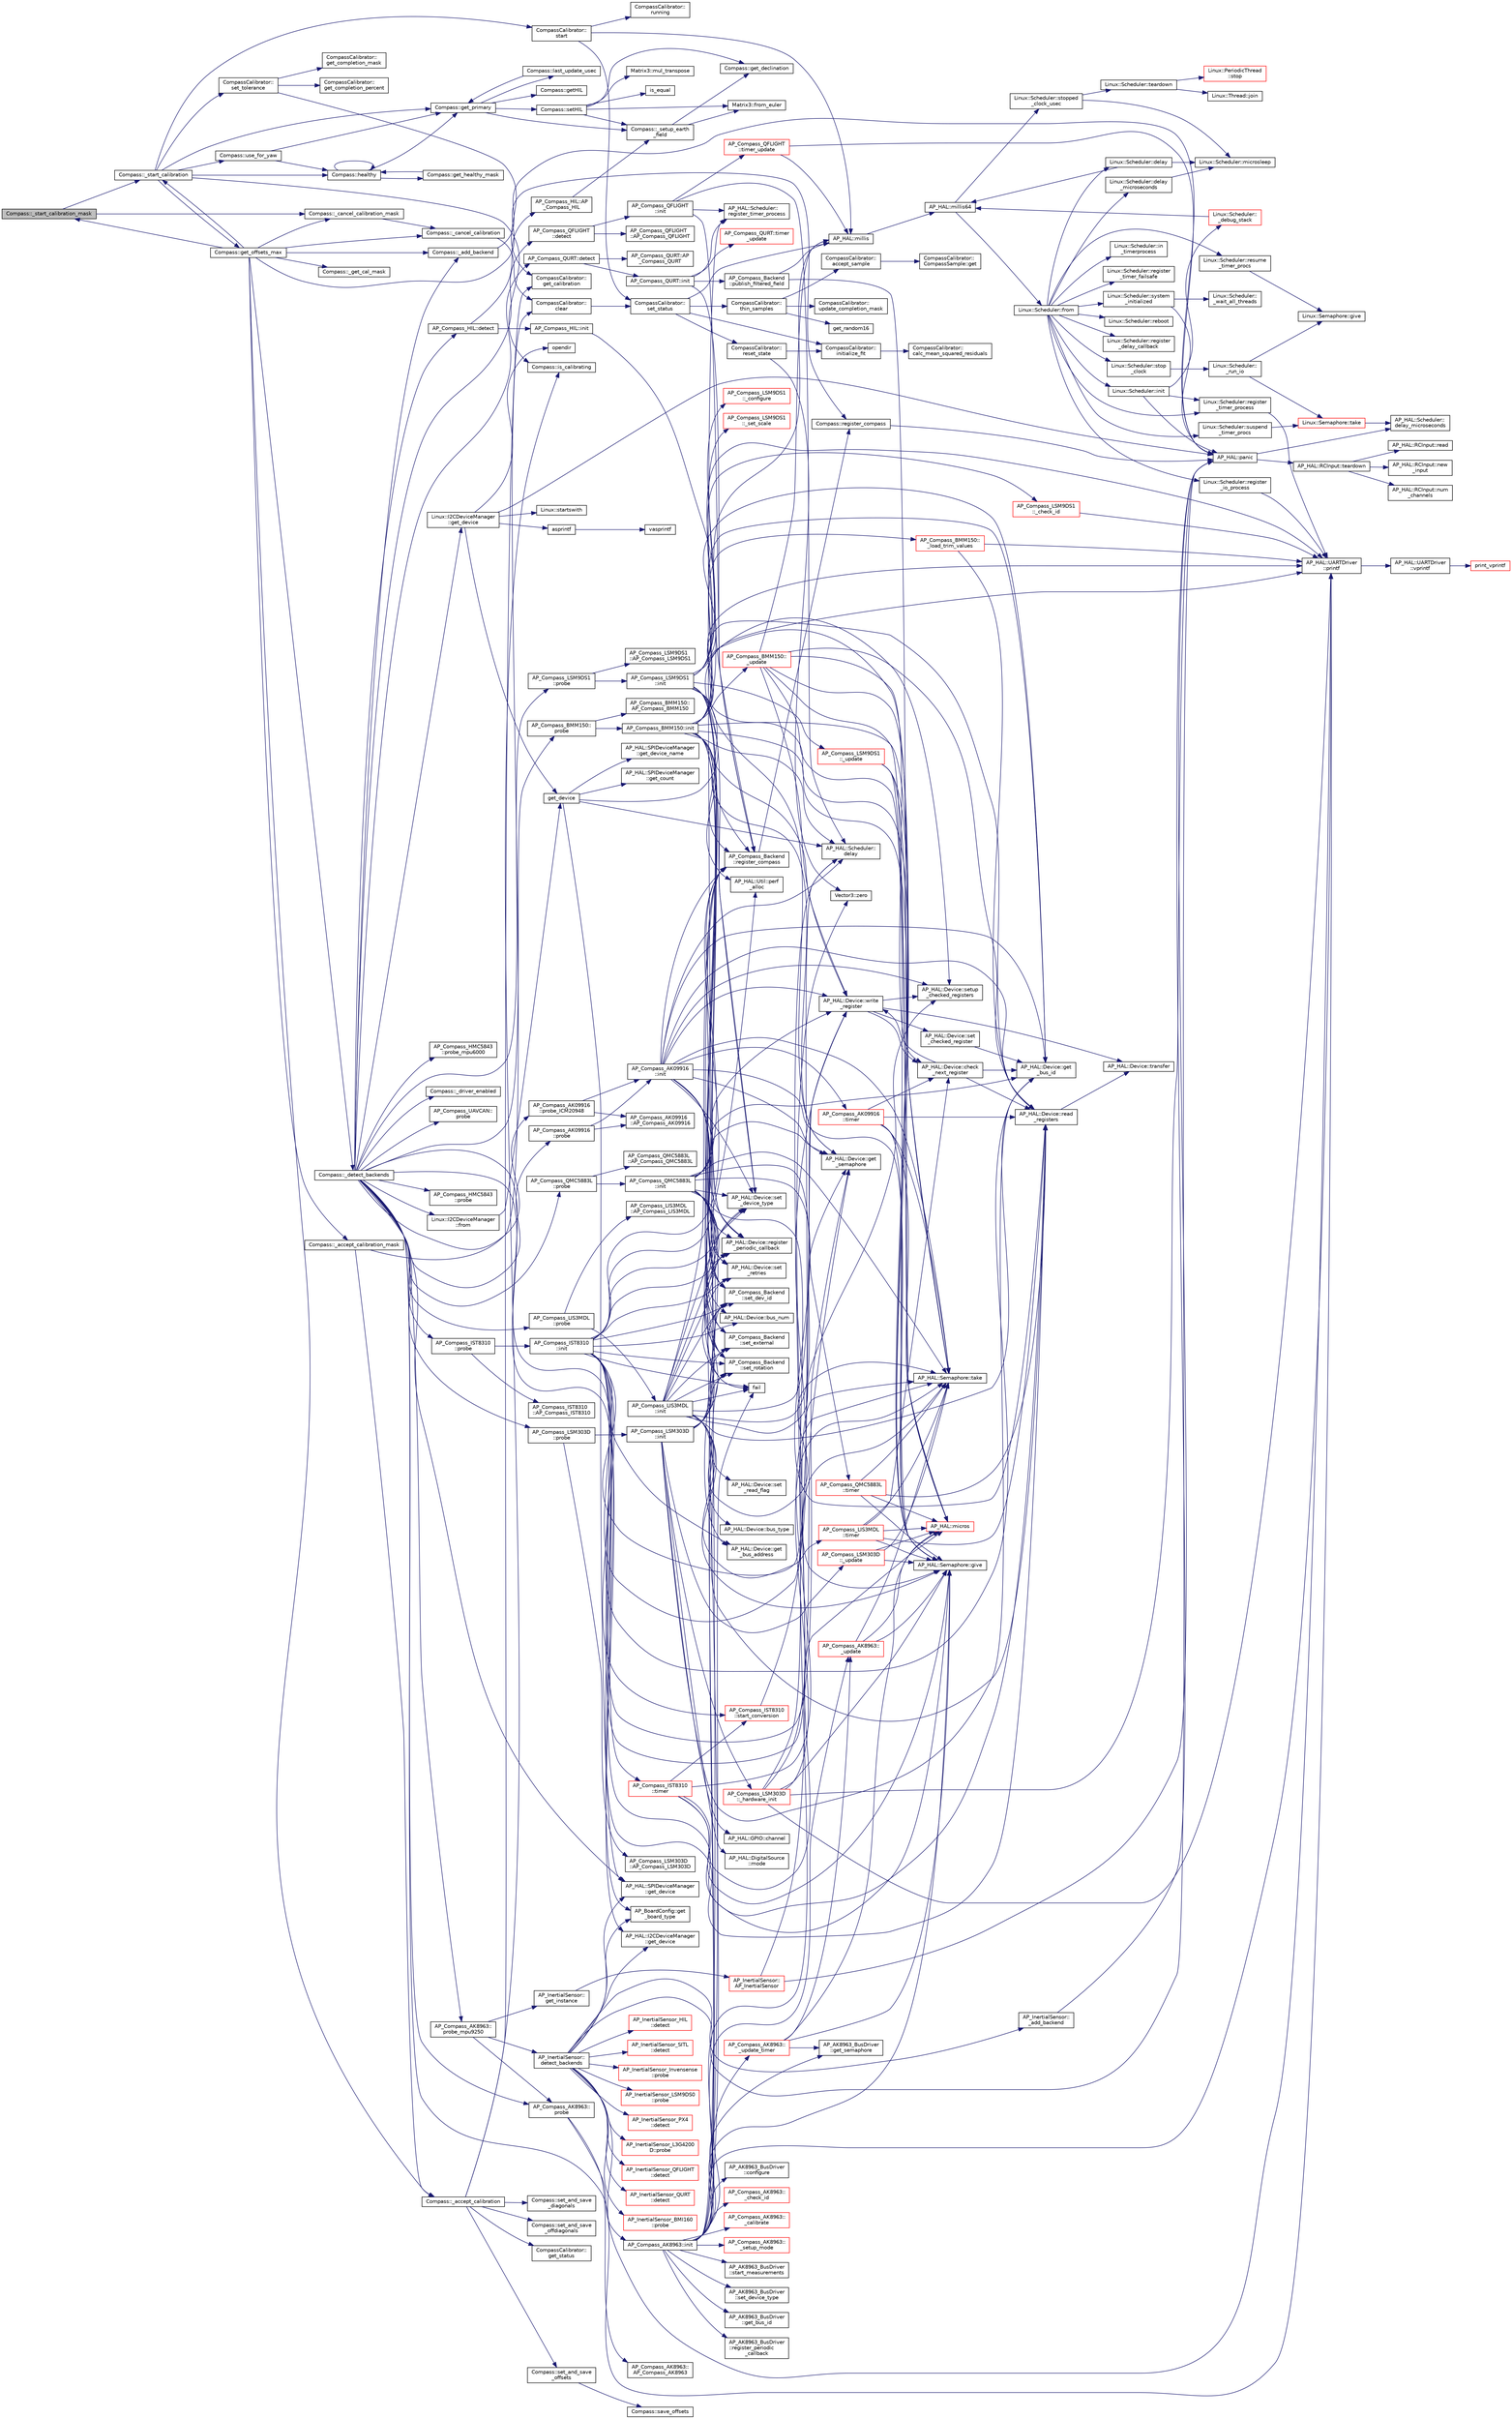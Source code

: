 digraph "Compass::_start_calibration_mask"
{
 // INTERACTIVE_SVG=YES
  edge [fontname="Helvetica",fontsize="10",labelfontname="Helvetica",labelfontsize="10"];
  node [fontname="Helvetica",fontsize="10",shape=record];
  rankdir="LR";
  Node1 [label="Compass::_start_calibration_mask",height=0.2,width=0.4,color="black", fillcolor="grey75", style="filled", fontcolor="black"];
  Node1 -> Node2 [color="midnightblue",fontsize="10",style="solid",fontname="Helvetica"];
  Node2 [label="Compass::_start_calibration",height=0.2,width=0.4,color="black", fillcolor="white", style="filled",URL="$classCompass.html#a702eb9d33ff1f5ada05b67f9b2219f9a"];
  Node2 -> Node3 [color="midnightblue",fontsize="10",style="solid",fontname="Helvetica"];
  Node3 [label="Compass::healthy",height=0.2,width=0.4,color="black", fillcolor="white", style="filled",URL="$classCompass.html#a3be4f1bd3056c7c0d97226f58e9f32f0"];
  Node3 -> Node3 [color="midnightblue",fontsize="10",style="solid",fontname="Helvetica"];
  Node3 -> Node4 [color="midnightblue",fontsize="10",style="solid",fontname="Helvetica"];
  Node4 [label="Compass::get_primary",height=0.2,width=0.4,color="black", fillcolor="white", style="filled",URL="$classCompass.html#a0120c84cc915d5a34aafedc1ce3f5186"];
  Node4 -> Node5 [color="midnightblue",fontsize="10",style="solid",fontname="Helvetica"];
  Node5 [label="Compass::setHIL",height=0.2,width=0.4,color="black", fillcolor="white", style="filled",URL="$classCompass.html#a30a8fa22b1e7ee8eec8143732d40716d"];
  Node5 -> Node6 [color="midnightblue",fontsize="10",style="solid",fontname="Helvetica"];
  Node6 [label="Matrix3::from_euler",height=0.2,width=0.4,color="black", fillcolor="white", style="filled",URL="$classMatrix3.html#a62587bd216436f09f06b9e1330f84bc0"];
  Node5 -> Node7 [color="midnightblue",fontsize="10",style="solid",fontname="Helvetica"];
  Node7 [label="is_equal",height=0.2,width=0.4,color="black", fillcolor="white", style="filled",URL="$AP__Math_8cpp.html#accbd9f8bbc0adacd51efa66fad490c24"];
  Node5 -> Node8 [color="midnightblue",fontsize="10",style="solid",fontname="Helvetica"];
  Node8 [label="Compass::get_declination",height=0.2,width=0.4,color="black", fillcolor="white", style="filled",URL="$classCompass.html#a5051de1d15ee203600422235ab93c88c"];
  Node5 -> Node9 [color="midnightblue",fontsize="10",style="solid",fontname="Helvetica"];
  Node9 [label="Compass::_setup_earth\l_field",height=0.2,width=0.4,color="black", fillcolor="white", style="filled",URL="$classCompass.html#a0bc30e897c2c0c412120e1b1337bd1cb"];
  Node9 -> Node6 [color="midnightblue",fontsize="10",style="solid",fontname="Helvetica"];
  Node9 -> Node8 [color="midnightblue",fontsize="10",style="solid",fontname="Helvetica"];
  Node5 -> Node10 [color="midnightblue",fontsize="10",style="solid",fontname="Helvetica"];
  Node10 [label="Matrix3::mul_transpose",height=0.2,width=0.4,color="black", fillcolor="white", style="filled",URL="$classMatrix3.html#a3705734aec6b67d729011cd792d7398a"];
  Node4 -> Node11 [color="midnightblue",fontsize="10",style="solid",fontname="Helvetica"];
  Node11 [label="Compass::last_update_usec",height=0.2,width=0.4,color="black", fillcolor="white", style="filled",URL="$classCompass.html#a9600516e0dbde9186d3b14b3457af013"];
  Node11 -> Node4 [color="midnightblue",fontsize="10",style="solid",fontname="Helvetica"];
  Node4 -> Node12 [color="midnightblue",fontsize="10",style="solid",fontname="Helvetica"];
  Node12 [label="Compass::getHIL",height=0.2,width=0.4,color="black", fillcolor="white", style="filled",URL="$classCompass.html#a4d696bdfb4d2ab9f0646d413cb6a0ee4"];
  Node4 -> Node9 [color="midnightblue",fontsize="10",style="solid",fontname="Helvetica"];
  Node3 -> Node13 [color="midnightblue",fontsize="10",style="solid",fontname="Helvetica"];
  Node13 [label="Compass::get_healthy_mask",height=0.2,width=0.4,color="black", fillcolor="white", style="filled",URL="$classCompass.html#a5230a4f55710e532da8f9edd0f2fb77b"];
  Node13 -> Node3 [color="midnightblue",fontsize="10",style="solid",fontname="Helvetica"];
  Node2 -> Node14 [color="midnightblue",fontsize="10",style="solid",fontname="Helvetica"];
  Node14 [label="Compass::use_for_yaw",height=0.2,width=0.4,color="black", fillcolor="white", style="filled",URL="$classCompass.html#ac47b570ae40bfba56a659c5ac766a464",tooltip="return true if the compass should be used for yaw calculations "];
  Node14 -> Node4 [color="midnightblue",fontsize="10",style="solid",fontname="Helvetica"];
  Node14 -> Node3 [color="midnightblue",fontsize="10",style="solid",fontname="Helvetica"];
  Node2 -> Node15 [color="midnightblue",fontsize="10",style="solid",fontname="Helvetica"];
  Node15 [label="Compass::is_calibrating",height=0.2,width=0.4,color="black", fillcolor="white", style="filled",URL="$classCompass.html#a79776eee973736f7e2b218d698225dc1"];
  Node2 -> Node4 [color="midnightblue",fontsize="10",style="solid",fontname="Helvetica"];
  Node2 -> Node16 [color="midnightblue",fontsize="10",style="solid",fontname="Helvetica"];
  Node16 [label="CompassCalibrator::\lset_tolerance",height=0.2,width=0.4,color="black", fillcolor="white", style="filled",URL="$classCompassCalibrator.html#abbfdc421fa407ebf71d98300752c47fe"];
  Node16 -> Node17 [color="midnightblue",fontsize="10",style="solid",fontname="Helvetica"];
  Node17 [label="CompassCalibrator::\lget_calibration",height=0.2,width=0.4,color="black", fillcolor="white", style="filled",URL="$classCompassCalibrator.html#ad826cd209a06ce20e569ec0a8cd1940a"];
  Node16 -> Node18 [color="midnightblue",fontsize="10",style="solid",fontname="Helvetica"];
  Node18 [label="CompassCalibrator::\lget_completion_percent",height=0.2,width=0.4,color="black", fillcolor="white", style="filled",URL="$classCompassCalibrator.html#a459e32216672229a3592e2e0fc4a1f1d"];
  Node16 -> Node19 [color="midnightblue",fontsize="10",style="solid",fontname="Helvetica"];
  Node19 [label="CompassCalibrator::\lget_completion_mask",height=0.2,width=0.4,color="black", fillcolor="white", style="filled",URL="$classCompassCalibrator.html#a8e697a946794232eaf9fbf75a5f1482b"];
  Node2 -> Node20 [color="midnightblue",fontsize="10",style="solid",fontname="Helvetica"];
  Node20 [label="CompassCalibrator::\lstart",height=0.2,width=0.4,color="black", fillcolor="white", style="filled",URL="$classCompassCalibrator.html#ae7bfb14c06f99c2ec3a08fa1199f7555"];
  Node20 -> Node21 [color="midnightblue",fontsize="10",style="solid",fontname="Helvetica"];
  Node21 [label="CompassCalibrator::\lrunning",height=0.2,width=0.4,color="black", fillcolor="white", style="filled",URL="$classCompassCalibrator.html#a439e8c7f72e9f6e2fe66b93d755bc9f7"];
  Node20 -> Node22 [color="midnightblue",fontsize="10",style="solid",fontname="Helvetica"];
  Node22 [label="AP_HAL::millis",height=0.2,width=0.4,color="black", fillcolor="white", style="filled",URL="$namespaceAP__HAL.html#a77dffbb18891996280308e21316ec186"];
  Node22 -> Node23 [color="midnightblue",fontsize="10",style="solid",fontname="Helvetica"];
  Node23 [label="AP_HAL::millis64",height=0.2,width=0.4,color="black", fillcolor="white", style="filled",URL="$namespaceAP__HAL.html#a59336c5fceaf28a76d1df1581a87a25d"];
  Node23 -> Node24 [color="midnightblue",fontsize="10",style="solid",fontname="Helvetica"];
  Node24 [label="Linux::Scheduler::from",height=0.2,width=0.4,color="black", fillcolor="white", style="filled",URL="$classLinux_1_1Scheduler.html#a53ecaae0fdc72f85bd57c4b0cff93653"];
  Node24 -> Node25 [color="midnightblue",fontsize="10",style="solid",fontname="Helvetica"];
  Node25 [label="Linux::Scheduler::init",height=0.2,width=0.4,color="black", fillcolor="white", style="filled",URL="$classLinux_1_1Scheduler.html#a3d77c332e051c28c83fb07757e7100bd"];
  Node25 -> Node26 [color="midnightblue",fontsize="10",style="solid",fontname="Helvetica"];
  Node26 [label="AP_HAL::panic",height=0.2,width=0.4,color="black", fillcolor="white", style="filled",URL="$namespaceAP__HAL.html#a71832f03d849a0c088f04fc98d3c8143"];
  Node26 -> Node27 [color="midnightblue",fontsize="10",style="solid",fontname="Helvetica"];
  Node27 [label="AP_HAL::RCInput::teardown",height=0.2,width=0.4,color="black", fillcolor="white", style="filled",URL="$classAP__HAL_1_1RCInput.html#a2bea13d38f2b9ae8bf5193a3a69f0a31"];
  Node27 -> Node28 [color="midnightblue",fontsize="10",style="solid",fontname="Helvetica"];
  Node28 [label="AP_HAL::RCInput::new\l_input",height=0.2,width=0.4,color="black", fillcolor="white", style="filled",URL="$classAP__HAL_1_1RCInput.html#aee1fade33080edef83dd7db0fad0f7da"];
  Node27 -> Node29 [color="midnightblue",fontsize="10",style="solid",fontname="Helvetica"];
  Node29 [label="AP_HAL::RCInput::num\l_channels",height=0.2,width=0.4,color="black", fillcolor="white", style="filled",URL="$classAP__HAL_1_1RCInput.html#ae55f959c6115c1f41783af3a2b6c4fcd"];
  Node27 -> Node30 [color="midnightblue",fontsize="10",style="solid",fontname="Helvetica"];
  Node30 [label="AP_HAL::RCInput::read",height=0.2,width=0.4,color="black", fillcolor="white", style="filled",URL="$classAP__HAL_1_1RCInput.html#a078fd7e6d2e6a899009ec674a8e03498"];
  Node26 -> Node31 [color="midnightblue",fontsize="10",style="solid",fontname="Helvetica"];
  Node31 [label="AP_HAL::Scheduler::\ldelay_microseconds",height=0.2,width=0.4,color="black", fillcolor="white", style="filled",URL="$classAP__HAL_1_1Scheduler.html#a78c4f1b1f192ac1c99544b6cc8f099b0"];
  Node25 -> Node32 [color="midnightblue",fontsize="10",style="solid",fontname="Helvetica"];
  Node32 [label="Linux::Scheduler::register\l_timer_process",height=0.2,width=0.4,color="black", fillcolor="white", style="filled",URL="$classLinux_1_1Scheduler.html#a02a34a123dfebaf360f7010745e1e646"];
  Node32 -> Node33 [color="midnightblue",fontsize="10",style="solid",fontname="Helvetica"];
  Node33 [label="AP_HAL::UARTDriver\l::printf",height=0.2,width=0.4,color="black", fillcolor="white", style="filled",URL="$classAP__HAL_1_1UARTDriver.html#a6ceedc792594e59fc7d80b39a435f027"];
  Node33 -> Node34 [color="midnightblue",fontsize="10",style="solid",fontname="Helvetica"];
  Node34 [label="AP_HAL::UARTDriver\l::vprintf",height=0.2,width=0.4,color="black", fillcolor="white", style="filled",URL="$classAP__HAL_1_1UARTDriver.html#aa8abfb6d6641299472c29ac1edde559f"];
  Node34 -> Node35 [color="midnightblue",fontsize="10",style="solid",fontname="Helvetica"];
  Node35 [label="print_vprintf",height=0.2,width=0.4,color="red", fillcolor="white", style="filled",URL="$print__vprintf_8cpp.html#a1534eaeab54696df96975b56d9f49212"];
  Node25 -> Node36 [color="midnightblue",fontsize="10",style="solid",fontname="Helvetica"];
  Node36 [label="Linux::Scheduler::\l_debug_stack",height=0.2,width=0.4,color="red", fillcolor="white", style="filled",URL="$classLinux_1_1Scheduler.html#a163eb7b285c95b1b1d036fc61d723910"];
  Node36 -> Node23 [color="midnightblue",fontsize="10",style="solid",fontname="Helvetica"];
  Node24 -> Node37 [color="midnightblue",fontsize="10",style="solid",fontname="Helvetica"];
  Node37 [label="Linux::Scheduler::delay",height=0.2,width=0.4,color="black", fillcolor="white", style="filled",URL="$classLinux_1_1Scheduler.html#a14f3239ecbb9889823b20dc9de655c2f"];
  Node37 -> Node23 [color="midnightblue",fontsize="10",style="solid",fontname="Helvetica"];
  Node37 -> Node38 [color="midnightblue",fontsize="10",style="solid",fontname="Helvetica"];
  Node38 [label="Linux::Scheduler::microsleep",height=0.2,width=0.4,color="black", fillcolor="white", style="filled",URL="$classLinux_1_1Scheduler.html#a647872aff158b510c56862f51f951538"];
  Node24 -> Node39 [color="midnightblue",fontsize="10",style="solid",fontname="Helvetica"];
  Node39 [label="Linux::Scheduler::delay\l_microseconds",height=0.2,width=0.4,color="black", fillcolor="white", style="filled",URL="$classLinux_1_1Scheduler.html#a4cffd5bcba0175bf49c7aa75ff3bf09a"];
  Node39 -> Node38 [color="midnightblue",fontsize="10",style="solid",fontname="Helvetica"];
  Node24 -> Node40 [color="midnightblue",fontsize="10",style="solid",fontname="Helvetica"];
  Node40 [label="Linux::Scheduler::register\l_delay_callback",height=0.2,width=0.4,color="black", fillcolor="white", style="filled",URL="$classLinux_1_1Scheduler.html#a5cb50b637d5fd3e5f9220bc23db0fb3f"];
  Node24 -> Node32 [color="midnightblue",fontsize="10",style="solid",fontname="Helvetica"];
  Node24 -> Node41 [color="midnightblue",fontsize="10",style="solid",fontname="Helvetica"];
  Node41 [label="Linux::Scheduler::register\l_io_process",height=0.2,width=0.4,color="black", fillcolor="white", style="filled",URL="$classLinux_1_1Scheduler.html#aa2be97cb8686d72cc322fb38f69a940c"];
  Node41 -> Node33 [color="midnightblue",fontsize="10",style="solid",fontname="Helvetica"];
  Node24 -> Node42 [color="midnightblue",fontsize="10",style="solid",fontname="Helvetica"];
  Node42 [label="Linux::Scheduler::suspend\l_timer_procs",height=0.2,width=0.4,color="black", fillcolor="white", style="filled",URL="$classLinux_1_1Scheduler.html#abba967d02c28cb0b16a7cebbff9bc6d6"];
  Node42 -> Node43 [color="midnightblue",fontsize="10",style="solid",fontname="Helvetica"];
  Node43 [label="Linux::Semaphore::take",height=0.2,width=0.4,color="red", fillcolor="white", style="filled",URL="$classLinux_1_1Semaphore.html#afc4c8706abb7e68aa4001ea372dc614e"];
  Node43 -> Node31 [color="midnightblue",fontsize="10",style="solid",fontname="Helvetica"];
  Node24 -> Node44 [color="midnightblue",fontsize="10",style="solid",fontname="Helvetica"];
  Node44 [label="Linux::Scheduler::resume\l_timer_procs",height=0.2,width=0.4,color="black", fillcolor="white", style="filled",URL="$classLinux_1_1Scheduler.html#aee4e701b92cb4721c4de1bfcdcded70c"];
  Node44 -> Node45 [color="midnightblue",fontsize="10",style="solid",fontname="Helvetica"];
  Node45 [label="Linux::Semaphore::give",height=0.2,width=0.4,color="black", fillcolor="white", style="filled",URL="$classLinux_1_1Semaphore.html#a216f91636f64b57b59d43ef64af91624"];
  Node24 -> Node46 [color="midnightblue",fontsize="10",style="solid",fontname="Helvetica"];
  Node46 [label="Linux::Scheduler::in\l_timerprocess",height=0.2,width=0.4,color="black", fillcolor="white", style="filled",URL="$classLinux_1_1Scheduler.html#af23753e7c6bfa97553db215a64235455"];
  Node24 -> Node47 [color="midnightblue",fontsize="10",style="solid",fontname="Helvetica"];
  Node47 [label="Linux::Scheduler::register\l_timer_failsafe",height=0.2,width=0.4,color="black", fillcolor="white", style="filled",URL="$classLinux_1_1Scheduler.html#ac193459e3575c7a0588fdc72250c2044"];
  Node24 -> Node48 [color="midnightblue",fontsize="10",style="solid",fontname="Helvetica"];
  Node48 [label="Linux::Scheduler::system\l_initialized",height=0.2,width=0.4,color="black", fillcolor="white", style="filled",URL="$classLinux_1_1Scheduler.html#ad6070a7ee637adf5101b1e6b6efbf8f6"];
  Node48 -> Node26 [color="midnightblue",fontsize="10",style="solid",fontname="Helvetica"];
  Node48 -> Node49 [color="midnightblue",fontsize="10",style="solid",fontname="Helvetica"];
  Node49 [label="Linux::Scheduler::\l_wait_all_threads",height=0.2,width=0.4,color="black", fillcolor="white", style="filled",URL="$classLinux_1_1Scheduler.html#ac52c8da3f1f4fd79c50bd64379daf399"];
  Node24 -> Node50 [color="midnightblue",fontsize="10",style="solid",fontname="Helvetica"];
  Node50 [label="Linux::Scheduler::reboot",height=0.2,width=0.4,color="black", fillcolor="white", style="filled",URL="$classLinux_1_1Scheduler.html#ae72cfa66c849ffd882ef518c35c71e69"];
  Node24 -> Node51 [color="midnightblue",fontsize="10",style="solid",fontname="Helvetica"];
  Node51 [label="Linux::Scheduler::stop\l_clock",height=0.2,width=0.4,color="black", fillcolor="white", style="filled",URL="$classLinux_1_1Scheduler.html#a392aebafcdfe9a812e4db4b7a9dcce9c"];
  Node51 -> Node52 [color="midnightblue",fontsize="10",style="solid",fontname="Helvetica"];
  Node52 [label="Linux::Scheduler::\l_run_io",height=0.2,width=0.4,color="black", fillcolor="white", style="filled",URL="$classLinux_1_1Scheduler.html#a70b024d7d0886bf47b46cc3ee310d638"];
  Node52 -> Node43 [color="midnightblue",fontsize="10",style="solid",fontname="Helvetica"];
  Node52 -> Node45 [color="midnightblue",fontsize="10",style="solid",fontname="Helvetica"];
  Node23 -> Node53 [color="midnightblue",fontsize="10",style="solid",fontname="Helvetica"];
  Node53 [label="Linux::Scheduler::stopped\l_clock_usec",height=0.2,width=0.4,color="black", fillcolor="white", style="filled",URL="$classLinux_1_1Scheduler.html#a682b4c34f330f66db5ab4aa5d96e13f9"];
  Node53 -> Node38 [color="midnightblue",fontsize="10",style="solid",fontname="Helvetica"];
  Node53 -> Node54 [color="midnightblue",fontsize="10",style="solid",fontname="Helvetica"];
  Node54 [label="Linux::Scheduler::teardown",height=0.2,width=0.4,color="black", fillcolor="white", style="filled",URL="$classLinux_1_1Scheduler.html#ab373a83d818679432520ea881044b2a7"];
  Node54 -> Node55 [color="midnightblue",fontsize="10",style="solid",fontname="Helvetica"];
  Node55 [label="Linux::PeriodicThread\l::stop",height=0.2,width=0.4,color="red", fillcolor="white", style="filled",URL="$classLinux_1_1PeriodicThread.html#a136aaf6e713f63b246fc4a2905e6e9a1"];
  Node54 -> Node56 [color="midnightblue",fontsize="10",style="solid",fontname="Helvetica"];
  Node56 [label="Linux::Thread::join",height=0.2,width=0.4,color="black", fillcolor="white", style="filled",URL="$classLinux_1_1Thread.html#a32b7d184279634922e2f3b23b584fbcd"];
  Node20 -> Node57 [color="midnightblue",fontsize="10",style="solid",fontname="Helvetica"];
  Node57 [label="CompassCalibrator::\lset_status",height=0.2,width=0.4,color="black", fillcolor="white", style="filled",URL="$classCompassCalibrator.html#aeee363c33562bb3a47693073c6a568e5"];
  Node57 -> Node58 [color="midnightblue",fontsize="10",style="solid",fontname="Helvetica"];
  Node58 [label="CompassCalibrator::\lreset_state",height=0.2,width=0.4,color="black", fillcolor="white", style="filled",URL="$classCompassCalibrator.html#afe46e9f795a06855adf4ae32b01da5b1"];
  Node58 -> Node59 [color="midnightblue",fontsize="10",style="solid",fontname="Helvetica"];
  Node59 [label="Vector3::zero",height=0.2,width=0.4,color="black", fillcolor="white", style="filled",URL="$classVector3.html#adf1769d5ee5df2f8585df2f540fa5efe"];
  Node58 -> Node60 [color="midnightblue",fontsize="10",style="solid",fontname="Helvetica"];
  Node60 [label="CompassCalibrator::\linitialize_fit",height=0.2,width=0.4,color="black", fillcolor="white", style="filled",URL="$classCompassCalibrator.html#a4c0461903e1830066d9f005bac85a389"];
  Node60 -> Node61 [color="midnightblue",fontsize="10",style="solid",fontname="Helvetica"];
  Node61 [label="CompassCalibrator::\lcalc_mean_squared_residuals",height=0.2,width=0.4,color="black", fillcolor="white", style="filled",URL="$classCompassCalibrator.html#a7d57ef4510c26724890f4f820bf2d160"];
  Node57 -> Node22 [color="midnightblue",fontsize="10",style="solid",fontname="Helvetica"];
  Node57 -> Node60 [color="midnightblue",fontsize="10",style="solid",fontname="Helvetica"];
  Node57 -> Node62 [color="midnightblue",fontsize="10",style="solid",fontname="Helvetica"];
  Node62 [label="CompassCalibrator::\lthin_samples",height=0.2,width=0.4,color="black", fillcolor="white", style="filled",URL="$classCompassCalibrator.html#abd6b22cb6f201e16c77ddbf49a90ccd5"];
  Node62 -> Node63 [color="midnightblue",fontsize="10",style="solid",fontname="Helvetica"];
  Node63 [label="get_random16",height=0.2,width=0.4,color="black", fillcolor="white", style="filled",URL="$AP__Math_8cpp.html#a587a30a56f2ab102c7b42f89e4770530"];
  Node62 -> Node64 [color="midnightblue",fontsize="10",style="solid",fontname="Helvetica"];
  Node64 [label="CompassCalibrator::\laccept_sample",height=0.2,width=0.4,color="black", fillcolor="white", style="filled",URL="$classCompassCalibrator.html#a9a22a17905205cc721ba8b36a203057c"];
  Node64 -> Node65 [color="midnightblue",fontsize="10",style="solid",fontname="Helvetica"];
  Node65 [label="CompassCalibrator::\lCompassSample::get",height=0.2,width=0.4,color="black", fillcolor="white", style="filled",URL="$classCompassCalibrator_1_1CompassSample.html#aa15059b264357a9920251a7c0c7c251a"];
  Node62 -> Node66 [color="midnightblue",fontsize="10",style="solid",fontname="Helvetica"];
  Node66 [label="CompassCalibrator::\lupdate_completion_mask",height=0.2,width=0.4,color="black", fillcolor="white", style="filled",URL="$classCompassCalibrator.html#a8e61db1dbc134aa02d256460ae370770"];
  Node2 -> Node67 [color="midnightblue",fontsize="10",style="solid",fontname="Helvetica"];
  Node67 [label="Compass::get_offsets_max",height=0.2,width=0.4,color="black", fillcolor="white", style="filled",URL="$classCompass.html#aff3220e1a557a75480e4c2dbbde72973"];
  Node67 -> Node68 [color="midnightblue",fontsize="10",style="solid",fontname="Helvetica"];
  Node68 [label="Compass::register_compass",height=0.2,width=0.4,color="black", fillcolor="white", style="filled",URL="$classCompass.html#af1b5ea3ff42b02e04526d4be361a1ca1"];
  Node68 -> Node26 [color="midnightblue",fontsize="10",style="solid",fontname="Helvetica"];
  Node67 -> Node69 [color="midnightblue",fontsize="10",style="solid",fontname="Helvetica"];
  Node69 [label="Compass::_add_backend",height=0.2,width=0.4,color="black", fillcolor="white", style="filled",URL="$classCompass.html#ab943e9f79e8df83f2f125d1b025e7d0d"];
  Node69 -> Node26 [color="midnightblue",fontsize="10",style="solid",fontname="Helvetica"];
  Node67 -> Node70 [color="midnightblue",fontsize="10",style="solid",fontname="Helvetica"];
  Node70 [label="Compass::_detect_backends",height=0.2,width=0.4,color="black", fillcolor="white", style="filled",URL="$classCompass.html#a1c48170d8c8966b22fb150b1634443ec"];
  Node70 -> Node69 [color="midnightblue",fontsize="10",style="solid",fontname="Helvetica"];
  Node70 -> Node71 [color="midnightblue",fontsize="10",style="solid",fontname="Helvetica"];
  Node71 [label="AP_Compass_HIL::detect",height=0.2,width=0.4,color="black", fillcolor="white", style="filled",URL="$classAP__Compass__HIL.html#ae4ae94f11b8c05de50076d85fbcef0f1"];
  Node71 -> Node72 [color="midnightblue",fontsize="10",style="solid",fontname="Helvetica"];
  Node72 [label="AP_Compass_HIL::AP\l_Compass_HIL",height=0.2,width=0.4,color="black", fillcolor="white", style="filled",URL="$classAP__Compass__HIL.html#a8f91dff3fcb563128bb78488edf074e5"];
  Node72 -> Node9 [color="midnightblue",fontsize="10",style="solid",fontname="Helvetica"];
  Node71 -> Node73 [color="midnightblue",fontsize="10",style="solid",fontname="Helvetica"];
  Node73 [label="AP_Compass_HIL::init",height=0.2,width=0.4,color="black", fillcolor="white", style="filled",URL="$classAP__Compass__HIL.html#af040b7e9ed9c04a61be51d2a0831d192"];
  Node73 -> Node74 [color="midnightblue",fontsize="10",style="solid",fontname="Helvetica"];
  Node74 [label="AP_Compass_Backend\l::register_compass",height=0.2,width=0.4,color="black", fillcolor="white", style="filled",URL="$classAP__Compass__Backend.html#aee0aed3dcceb809b122d2a0784f44593"];
  Node74 -> Node68 [color="midnightblue",fontsize="10",style="solid",fontname="Helvetica"];
  Node70 -> Node75 [color="midnightblue",fontsize="10",style="solid",fontname="Helvetica"];
  Node75 [label="AP_BoardConfig::get\l_board_type",height=0.2,width=0.4,color="black", fillcolor="white", style="filled",URL="$classAP__BoardConfig.html#a8a3185c191ab40fd95ceeadd8a5b0cf9"];
  Node70 -> Node76 [color="midnightblue",fontsize="10",style="solid",fontname="Helvetica"];
  Node76 [label="AP_Compass_HMC5843\l::probe",height=0.2,width=0.4,color="black", fillcolor="white", style="filled",URL="$classAP__Compass__HMC5843.html#a69e502918bfdd2d63fef8fa1b4805e60"];
  Node70 -> Node77 [color="midnightblue",fontsize="10",style="solid",fontname="Helvetica"];
  Node77 [label="AP_HAL::I2CDeviceManager\l::get_device",height=0.2,width=0.4,color="black", fillcolor="white", style="filled",URL="$classAP__HAL_1_1I2CDeviceManager.html#a28e5d1449e177f16962dd7ccc94df443"];
  Node70 -> Node78 [color="midnightblue",fontsize="10",style="solid",fontname="Helvetica"];
  Node78 [label="AP_Compass_QMC5883L\l::probe",height=0.2,width=0.4,color="black", fillcolor="white", style="filled",URL="$classAP__Compass__QMC5883L.html#a8d16780cb5efc48361818740d7a6b1ce"];
  Node78 -> Node79 [color="midnightblue",fontsize="10",style="solid",fontname="Helvetica"];
  Node79 [label="AP_Compass_QMC5883L\l::AP_Compass_QMC5883L",height=0.2,width=0.4,color="black", fillcolor="white", style="filled",URL="$classAP__Compass__QMC5883L.html#afc2872369754a4d3b0605e515b8262ed"];
  Node78 -> Node80 [color="midnightblue",fontsize="10",style="solid",fontname="Helvetica"];
  Node80 [label="AP_Compass_QMC5883L\l::init",height=0.2,width=0.4,color="black", fillcolor="white", style="filled",URL="$classAP__Compass__QMC5883L.html#ab9bfbc6e35c505a30635a0854e089816"];
  Node80 -> Node81 [color="midnightblue",fontsize="10",style="solid",fontname="Helvetica"];
  Node81 [label="AP_HAL::Device::get\l_semaphore",height=0.2,width=0.4,color="black", fillcolor="white", style="filled",URL="$classAP__HAL_1_1Device.html#a9cfca3d6c720115b4c77b21b64a2b8af"];
  Node80 -> Node82 [color="midnightblue",fontsize="10",style="solid",fontname="Helvetica"];
  Node82 [label="AP_HAL::Semaphore::take",height=0.2,width=0.4,color="black", fillcolor="white", style="filled",URL="$classAP__HAL_1_1Semaphore.html#abd3a0affad8bb211981a979f30386589"];
  Node80 -> Node83 [color="midnightblue",fontsize="10",style="solid",fontname="Helvetica"];
  Node83 [label="AP_HAL::Device::write\l_register",height=0.2,width=0.4,color="black", fillcolor="white", style="filled",URL="$classAP__HAL_1_1Device.html#a450d2427d58c09d75c8268f8b808c37b"];
  Node83 -> Node84 [color="midnightblue",fontsize="10",style="solid",fontname="Helvetica"];
  Node84 [label="AP_HAL::Device::set\l_checked_register",height=0.2,width=0.4,color="black", fillcolor="white", style="filled",URL="$classAP__HAL_1_1Device.html#a44b62acec2c1c5d8bf8b9c07f5fe7192"];
  Node84 -> Node85 [color="midnightblue",fontsize="10",style="solid",fontname="Helvetica"];
  Node85 [label="AP_HAL::Device::get\l_bus_id",height=0.2,width=0.4,color="black", fillcolor="white", style="filled",URL="$classAP__HAL_1_1Device.html#a682fd556614308cb02773e94ec8e4b26"];
  Node83 -> Node86 [color="midnightblue",fontsize="10",style="solid",fontname="Helvetica"];
  Node86 [label="AP_HAL::Device::transfer",height=0.2,width=0.4,color="black", fillcolor="white", style="filled",URL="$classAP__HAL_1_1Device.html#a2af24b5f93b678af718b65a606e538b0"];
  Node83 -> Node87 [color="midnightblue",fontsize="10",style="solid",fontname="Helvetica"];
  Node87 [label="AP_HAL::Device::setup\l_checked_registers",height=0.2,width=0.4,color="black", fillcolor="white", style="filled",URL="$classAP__HAL_1_1Device.html#a4bad879386bd93b7f2340bff1437d041"];
  Node83 -> Node88 [color="midnightblue",fontsize="10",style="solid",fontname="Helvetica"];
  Node88 [label="AP_HAL::Device::check\l_next_register",height=0.2,width=0.4,color="black", fillcolor="white", style="filled",URL="$classAP__HAL_1_1Device.html#a81202d89062b62f93bf8d13fa30a86d0"];
  Node88 -> Node89 [color="midnightblue",fontsize="10",style="solid",fontname="Helvetica"];
  Node89 [label="AP_HAL::Device::read\l_registers",height=0.2,width=0.4,color="black", fillcolor="white", style="filled",URL="$classAP__HAL_1_1Device.html#a66215f964cfb5c7421effdb88a749550"];
  Node89 -> Node86 [color="midnightblue",fontsize="10",style="solid",fontname="Helvetica"];
  Node88 -> Node85 [color="midnightblue",fontsize="10",style="solid",fontname="Helvetica"];
  Node88 -> Node83 [color="midnightblue",fontsize="10",style="solid",fontname="Helvetica"];
  Node80 -> Node90 [color="midnightblue",fontsize="10",style="solid",fontname="Helvetica"];
  Node90 [label="AP_HAL::Device::set\l_retries",height=0.2,width=0.4,color="black", fillcolor="white", style="filled",URL="$classAP__HAL_1_1Device.html#a871deca702e85b91191788a3415b50ca"];
  Node80 -> Node89 [color="midnightblue",fontsize="10",style="solid",fontname="Helvetica"];
  Node80 -> Node91 [color="midnightblue",fontsize="10",style="solid",fontname="Helvetica"];
  Node91 [label="fail",height=0.2,width=0.4,color="black", fillcolor="white", style="filled",URL="$eedump_8c.html#af09cfed2397fc1aeb1391db9b46ed605"];
  Node80 -> Node92 [color="midnightblue",fontsize="10",style="solid",fontname="Helvetica"];
  Node92 [label="AP_HAL::Semaphore::give",height=0.2,width=0.4,color="black", fillcolor="white", style="filled",URL="$classAP__HAL_1_1Semaphore.html#afcdbf03d5bea9d83037acc93bfaea7ce"];
  Node80 -> Node74 [color="midnightblue",fontsize="10",style="solid",fontname="Helvetica"];
  Node80 -> Node93 [color="midnightblue",fontsize="10",style="solid",fontname="Helvetica"];
  Node93 [label="AP_HAL::Device::bus_num",height=0.2,width=0.4,color="black", fillcolor="white", style="filled",URL="$classAP__HAL_1_1Device.html#a66ad6db2ed44e19a0777ef94be0a8561"];
  Node80 -> Node85 [color="midnightblue",fontsize="10",style="solid",fontname="Helvetica"];
  Node80 -> Node94 [color="midnightblue",fontsize="10",style="solid",fontname="Helvetica"];
  Node94 [label="AP_HAL::Device::get\l_bus_address",height=0.2,width=0.4,color="black", fillcolor="white", style="filled",URL="$classAP__HAL_1_1Device.html#a59d3cc81eb7f8a1ff2adc8821df75239"];
  Node80 -> Node95 [color="midnightblue",fontsize="10",style="solid",fontname="Helvetica"];
  Node95 [label="AP_Compass_Backend\l::set_rotation",height=0.2,width=0.4,color="black", fillcolor="white", style="filled",URL="$classAP__Compass__Backend.html#add649dcd93e0815716ab1c8ab9c23c41"];
  Node80 -> Node96 [color="midnightblue",fontsize="10",style="solid",fontname="Helvetica"];
  Node96 [label="AP_HAL::Device::set\l_device_type",height=0.2,width=0.4,color="black", fillcolor="white", style="filled",URL="$classAP__HAL_1_1Device.html#abfaea61b5effc35f48d6b30e1e995ea9"];
  Node80 -> Node97 [color="midnightblue",fontsize="10",style="solid",fontname="Helvetica"];
  Node97 [label="AP_Compass_Backend\l::set_dev_id",height=0.2,width=0.4,color="black", fillcolor="white", style="filled",URL="$classAP__Compass__Backend.html#a81a8f162131d1cd7a54d9fe52448d31f"];
  Node80 -> Node98 [color="midnightblue",fontsize="10",style="solid",fontname="Helvetica"];
  Node98 [label="AP_Compass_Backend\l::set_external",height=0.2,width=0.4,color="black", fillcolor="white", style="filled",URL="$classAP__Compass__Backend.html#a4c240d26d00dd5888fef16c22f1252c8"];
  Node80 -> Node99 [color="midnightblue",fontsize="10",style="solid",fontname="Helvetica"];
  Node99 [label="AP_HAL::Device::register\l_periodic_callback",height=0.2,width=0.4,color="black", fillcolor="white", style="filled",URL="$classAP__HAL_1_1Device.html#ab516a6ba589841ce07a5cc4ef599ac62"];
  Node80 -> Node100 [color="midnightblue",fontsize="10",style="solid",fontname="Helvetica"];
  Node100 [label="AP_Compass_QMC5883L\l::timer",height=0.2,width=0.4,color="red", fillcolor="white", style="filled",URL="$classAP__Compass__QMC5883L.html#ae5604bfb0238991f8e5b24796aa525ec"];
  Node100 -> Node89 [color="midnightblue",fontsize="10",style="solid",fontname="Helvetica"];
  Node100 -> Node101 [color="midnightblue",fontsize="10",style="solid",fontname="Helvetica"];
  Node101 [label="AP_HAL::micros",height=0.2,width=0.4,color="red", fillcolor="white", style="filled",URL="$namespaceAP__HAL.html#a8293355e35887733b1fd151aef08a787"];
  Node100 -> Node82 [color="midnightblue",fontsize="10",style="solid",fontname="Helvetica"];
  Node100 -> Node92 [color="midnightblue",fontsize="10",style="solid",fontname="Helvetica"];
  Node70 -> Node102 [color="midnightblue",fontsize="10",style="solid",fontname="Helvetica"];
  Node102 [label="AP_Compass_AK09916\l::probe_ICM20948",height=0.2,width=0.4,color="black", fillcolor="white", style="filled",URL="$classAP__Compass__AK09916.html#ad8fa94ee3e17255690eb35e82bf41539"];
  Node102 -> Node103 [color="midnightblue",fontsize="10",style="solid",fontname="Helvetica"];
  Node103 [label="AP_Compass_AK09916\l::AP_Compass_AK09916",height=0.2,width=0.4,color="black", fillcolor="white", style="filled",URL="$classAP__Compass__AK09916.html#a266e606cca3c24f07272ffe9ce089523"];
  Node102 -> Node104 [color="midnightblue",fontsize="10",style="solid",fontname="Helvetica"];
  Node104 [label="AP_Compass_AK09916\l::init",height=0.2,width=0.4,color="black", fillcolor="white", style="filled",URL="$classAP__Compass__AK09916.html#a7240a628a11bd78a3f96e1f91ea82eef"];
  Node104 -> Node81 [color="midnightblue",fontsize="10",style="solid",fontname="Helvetica"];
  Node104 -> Node82 [color="midnightblue",fontsize="10",style="solid",fontname="Helvetica"];
  Node104 -> Node89 [color="midnightblue",fontsize="10",style="solid",fontname="Helvetica"];
  Node104 -> Node91 [color="midnightblue",fontsize="10",style="solid",fontname="Helvetica"];
  Node104 -> Node83 [color="midnightblue",fontsize="10",style="solid",fontname="Helvetica"];
  Node104 -> Node105 [color="midnightblue",fontsize="10",style="solid",fontname="Helvetica"];
  Node105 [label="AP_HAL::Scheduler::\ldelay",height=0.2,width=0.4,color="black", fillcolor="white", style="filled",URL="$classAP__HAL_1_1Scheduler.html#ab3175e2e6223ccfe82f957e41cc12b26"];
  Node104 -> Node87 [color="midnightblue",fontsize="10",style="solid",fontname="Helvetica"];
  Node104 -> Node92 [color="midnightblue",fontsize="10",style="solid",fontname="Helvetica"];
  Node104 -> Node74 [color="midnightblue",fontsize="10",style="solid",fontname="Helvetica"];
  Node104 -> Node85 [color="midnightblue",fontsize="10",style="solid",fontname="Helvetica"];
  Node104 -> Node95 [color="midnightblue",fontsize="10",style="solid",fontname="Helvetica"];
  Node104 -> Node98 [color="midnightblue",fontsize="10",style="solid",fontname="Helvetica"];
  Node104 -> Node96 [color="midnightblue",fontsize="10",style="solid",fontname="Helvetica"];
  Node104 -> Node97 [color="midnightblue",fontsize="10",style="solid",fontname="Helvetica"];
  Node104 -> Node99 [color="midnightblue",fontsize="10",style="solid",fontname="Helvetica"];
  Node104 -> Node106 [color="midnightblue",fontsize="10",style="solid",fontname="Helvetica"];
  Node106 [label="AP_Compass_AK09916\l::timer",height=0.2,width=0.4,color="red", fillcolor="white", style="filled",URL="$classAP__Compass__AK09916.html#ae6bd8629cc152f0b265fa83a3e35f4e1"];
  Node106 -> Node89 [color="midnightblue",fontsize="10",style="solid",fontname="Helvetica"];
  Node106 -> Node101 [color="midnightblue",fontsize="10",style="solid",fontname="Helvetica"];
  Node106 -> Node82 [color="midnightblue",fontsize="10",style="solid",fontname="Helvetica"];
  Node106 -> Node92 [color="midnightblue",fontsize="10",style="solid",fontname="Helvetica"];
  Node106 -> Node88 [color="midnightblue",fontsize="10",style="solid",fontname="Helvetica"];
  Node70 -> Node107 [color="midnightblue",fontsize="10",style="solid",fontname="Helvetica"];
  Node107 [label="AP_Compass_LIS3MDL\l::probe",height=0.2,width=0.4,color="black", fillcolor="white", style="filled",URL="$classAP__Compass__LIS3MDL.html#a3a02819439f72777ae9e473bb842a8da"];
  Node107 -> Node108 [color="midnightblue",fontsize="10",style="solid",fontname="Helvetica"];
  Node108 [label="AP_Compass_LIS3MDL\l::AP_Compass_LIS3MDL",height=0.2,width=0.4,color="black", fillcolor="white", style="filled",URL="$classAP__Compass__LIS3MDL.html#a1a431c74cbb1283efecc8fecb29efe7a"];
  Node107 -> Node109 [color="midnightblue",fontsize="10",style="solid",fontname="Helvetica"];
  Node109 [label="AP_Compass_LIS3MDL\l::init",height=0.2,width=0.4,color="black", fillcolor="white", style="filled",URL="$classAP__Compass__LIS3MDL.html#ae0f968aaaca6d635f4e815f7e3e81487"];
  Node109 -> Node81 [color="midnightblue",fontsize="10",style="solid",fontname="Helvetica"];
  Node109 -> Node82 [color="midnightblue",fontsize="10",style="solid",fontname="Helvetica"];
  Node109 -> Node110 [color="midnightblue",fontsize="10",style="solid",fontname="Helvetica"];
  Node110 [label="AP_HAL::Device::bus_type",height=0.2,width=0.4,color="black", fillcolor="white", style="filled",URL="$classAP__HAL_1_1Device.html#a0e51c1247cf5f1ed2d689263d9c48eae"];
  Node109 -> Node111 [color="midnightblue",fontsize="10",style="solid",fontname="Helvetica"];
  Node111 [label="AP_HAL::Device::set\l_read_flag",height=0.2,width=0.4,color="black", fillcolor="white", style="filled",URL="$classAP__HAL_1_1Device.html#a6c8b7e6a3f0370d19a1c7868a36a5363"];
  Node109 -> Node90 [color="midnightblue",fontsize="10",style="solid",fontname="Helvetica"];
  Node109 -> Node89 [color="midnightblue",fontsize="10",style="solid",fontname="Helvetica"];
  Node109 -> Node91 [color="midnightblue",fontsize="10",style="solid",fontname="Helvetica"];
  Node109 -> Node87 [color="midnightblue",fontsize="10",style="solid",fontname="Helvetica"];
  Node109 -> Node83 [color="midnightblue",fontsize="10",style="solid",fontname="Helvetica"];
  Node109 -> Node92 [color="midnightblue",fontsize="10",style="solid",fontname="Helvetica"];
  Node109 -> Node74 [color="midnightblue",fontsize="10",style="solid",fontname="Helvetica"];
  Node109 -> Node85 [color="midnightblue",fontsize="10",style="solid",fontname="Helvetica"];
  Node109 -> Node95 [color="midnightblue",fontsize="10",style="solid",fontname="Helvetica"];
  Node109 -> Node98 [color="midnightblue",fontsize="10",style="solid",fontname="Helvetica"];
  Node109 -> Node96 [color="midnightblue",fontsize="10",style="solid",fontname="Helvetica"];
  Node109 -> Node97 [color="midnightblue",fontsize="10",style="solid",fontname="Helvetica"];
  Node109 -> Node99 [color="midnightblue",fontsize="10",style="solid",fontname="Helvetica"];
  Node109 -> Node112 [color="midnightblue",fontsize="10",style="solid",fontname="Helvetica"];
  Node112 [label="AP_Compass_LIS3MDL\l::timer",height=0.2,width=0.4,color="red", fillcolor="white", style="filled",URL="$classAP__Compass__LIS3MDL.html#af4afe8219a9949b452417d5fd87e8c04"];
  Node112 -> Node89 [color="midnightblue",fontsize="10",style="solid",fontname="Helvetica"];
  Node112 -> Node101 [color="midnightblue",fontsize="10",style="solid",fontname="Helvetica"];
  Node112 -> Node82 [color="midnightblue",fontsize="10",style="solid",fontname="Helvetica"];
  Node112 -> Node92 [color="midnightblue",fontsize="10",style="solid",fontname="Helvetica"];
  Node112 -> Node88 [color="midnightblue",fontsize="10",style="solid",fontname="Helvetica"];
  Node70 -> Node113 [color="midnightblue",fontsize="10",style="solid",fontname="Helvetica"];
  Node113 [label="AP_Compass_AK09916\l::probe",height=0.2,width=0.4,color="black", fillcolor="white", style="filled",URL="$classAP__Compass__AK09916.html#a45fd8871f89d4a69f8e7a9305f77071a"];
  Node113 -> Node103 [color="midnightblue",fontsize="10",style="solid",fontname="Helvetica"];
  Node113 -> Node104 [color="midnightblue",fontsize="10",style="solid",fontname="Helvetica"];
  Node70 -> Node114 [color="midnightblue",fontsize="10",style="solid",fontname="Helvetica"];
  Node114 [label="AP_Compass_IST8310\l::probe",height=0.2,width=0.4,color="black", fillcolor="white", style="filled",URL="$classAP__Compass__IST8310.html#a47a975eb1b32ebacde69f65e1fc6d653"];
  Node114 -> Node115 [color="midnightblue",fontsize="10",style="solid",fontname="Helvetica"];
  Node115 [label="AP_Compass_IST8310\l::AP_Compass_IST8310",height=0.2,width=0.4,color="black", fillcolor="white", style="filled",URL="$classAP__Compass__IST8310.html#a4770554ee24d40c3baf40bdd545daa04"];
  Node114 -> Node116 [color="midnightblue",fontsize="10",style="solid",fontname="Helvetica"];
  Node116 [label="AP_Compass_IST8310\l::init",height=0.2,width=0.4,color="black", fillcolor="white", style="filled",URL="$classAP__Compass__IST8310.html#a58e4620d77a0d55d8b73fdd01a5f6cca"];
  Node116 -> Node81 [color="midnightblue",fontsize="10",style="solid",fontname="Helvetica"];
  Node116 -> Node82 [color="midnightblue",fontsize="10",style="solid",fontname="Helvetica"];
  Node116 -> Node90 [color="midnightblue",fontsize="10",style="solid",fontname="Helvetica"];
  Node116 -> Node89 [color="midnightblue",fontsize="10",style="solid",fontname="Helvetica"];
  Node116 -> Node91 [color="midnightblue",fontsize="10",style="solid",fontname="Helvetica"];
  Node116 -> Node83 [color="midnightblue",fontsize="10",style="solid",fontname="Helvetica"];
  Node116 -> Node105 [color="midnightblue",fontsize="10",style="solid",fontname="Helvetica"];
  Node116 -> Node117 [color="midnightblue",fontsize="10",style="solid",fontname="Helvetica"];
  Node117 [label="AP_Compass_IST8310\l::start_conversion",height=0.2,width=0.4,color="red", fillcolor="white", style="filled",URL="$classAP__Compass__IST8310.html#aeb42b24d8c90523087e1d423fa83badd"];
  Node117 -> Node83 [color="midnightblue",fontsize="10",style="solid",fontname="Helvetica"];
  Node116 -> Node92 [color="midnightblue",fontsize="10",style="solid",fontname="Helvetica"];
  Node116 -> Node74 [color="midnightblue",fontsize="10",style="solid",fontname="Helvetica"];
  Node116 -> Node93 [color="midnightblue",fontsize="10",style="solid",fontname="Helvetica"];
  Node116 -> Node85 [color="midnightblue",fontsize="10",style="solid",fontname="Helvetica"];
  Node116 -> Node94 [color="midnightblue",fontsize="10",style="solid",fontname="Helvetica"];
  Node116 -> Node95 [color="midnightblue",fontsize="10",style="solid",fontname="Helvetica"];
  Node116 -> Node96 [color="midnightblue",fontsize="10",style="solid",fontname="Helvetica"];
  Node116 -> Node97 [color="midnightblue",fontsize="10",style="solid",fontname="Helvetica"];
  Node116 -> Node99 [color="midnightblue",fontsize="10",style="solid",fontname="Helvetica"];
  Node116 -> Node118 [color="midnightblue",fontsize="10",style="solid",fontname="Helvetica"];
  Node118 [label="AP_Compass_IST8310\l::timer",height=0.2,width=0.4,color="red", fillcolor="white", style="filled",URL="$classAP__Compass__IST8310.html#a546ca67c4cc8055caf14f684278b2e15"];
  Node118 -> Node117 [color="midnightblue",fontsize="10",style="solid",fontname="Helvetica"];
  Node118 -> Node89 [color="midnightblue",fontsize="10",style="solid",fontname="Helvetica"];
  Node118 -> Node101 [color="midnightblue",fontsize="10",style="solid",fontname="Helvetica"];
  Node118 -> Node82 [color="midnightblue",fontsize="10",style="solid",fontname="Helvetica"];
  Node118 -> Node92 [color="midnightblue",fontsize="10",style="solid",fontname="Helvetica"];
  Node116 -> Node119 [color="midnightblue",fontsize="10",style="solid",fontname="Helvetica"];
  Node119 [label="AP_HAL::Util::perf\l_alloc",height=0.2,width=0.4,color="black", fillcolor="white", style="filled",URL="$classAP__HAL_1_1Util.html#a6b7f7ba5272a4a2f7ae352fe35af90e1"];
  Node70 -> Node120 [color="midnightblue",fontsize="10",style="solid",fontname="Helvetica"];
  Node120 [label="AP_HAL::SPIDeviceManager\l::get_device",height=0.2,width=0.4,color="black", fillcolor="white", style="filled",URL="$classAP__HAL_1_1SPIDeviceManager.html#a84c4a9ff2ae0cdaa9a0bc8a3f0939893"];
  Node70 -> Node121 [color="midnightblue",fontsize="10",style="solid",fontname="Helvetica"];
  Node121 [label="AP_Compass_LSM303D\l::probe",height=0.2,width=0.4,color="black", fillcolor="white", style="filled",URL="$classAP__Compass__LSM303D.html#a4e6c6fa0cdf465855806d8fc47a5c1d0"];
  Node121 -> Node122 [color="midnightblue",fontsize="10",style="solid",fontname="Helvetica"];
  Node122 [label="AP_Compass_LSM303D\l::AP_Compass_LSM303D",height=0.2,width=0.4,color="black", fillcolor="white", style="filled",URL="$classAP__Compass__LSM303D.html#a64d4c54f039661c5ef9e72ac2acf834c"];
  Node121 -> Node123 [color="midnightblue",fontsize="10",style="solid",fontname="Helvetica"];
  Node123 [label="AP_Compass_LSM303D\l::init",height=0.2,width=0.4,color="black", fillcolor="white", style="filled",URL="$classAP__Compass__LSM303D.html#a8a56627c6487fbc701c4865f48e3edf4"];
  Node123 -> Node124 [color="midnightblue",fontsize="10",style="solid",fontname="Helvetica"];
  Node124 [label="AP_HAL::GPIO::channel",height=0.2,width=0.4,color="black", fillcolor="white", style="filled",URL="$classAP__HAL_1_1GPIO.html#a4e8955091af056240f447b68b76725bb"];
  Node123 -> Node125 [color="midnightblue",fontsize="10",style="solid",fontname="Helvetica"];
  Node125 [label="AP_HAL::DigitalSource\l::mode",height=0.2,width=0.4,color="black", fillcolor="white", style="filled",URL="$classAP__HAL_1_1DigitalSource.html#af16b96dab1499f30659a1fd892df6c2d"];
  Node123 -> Node126 [color="midnightblue",fontsize="10",style="solid",fontname="Helvetica"];
  Node126 [label="AP_Compass_LSM303D\l::_hardware_init",height=0.2,width=0.4,color="red", fillcolor="white", style="filled",URL="$classAP__Compass__LSM303D.html#ae6ae752e293784469ac821115832be7a"];
  Node126 -> Node81 [color="midnightblue",fontsize="10",style="solid",fontname="Helvetica"];
  Node126 -> Node82 [color="midnightblue",fontsize="10",style="solid",fontname="Helvetica"];
  Node126 -> Node26 [color="midnightblue",fontsize="10",style="solid",fontname="Helvetica"];
  Node126 -> Node33 [color="midnightblue",fontsize="10",style="solid",fontname="Helvetica"];
  Node126 -> Node105 [color="midnightblue",fontsize="10",style="solid",fontname="Helvetica"];
  Node126 -> Node92 [color="midnightblue",fontsize="10",style="solid",fontname="Helvetica"];
  Node123 -> Node74 [color="midnightblue",fontsize="10",style="solid",fontname="Helvetica"];
  Node123 -> Node95 [color="midnightblue",fontsize="10",style="solid",fontname="Helvetica"];
  Node123 -> Node96 [color="midnightblue",fontsize="10",style="solid",fontname="Helvetica"];
  Node123 -> Node97 [color="midnightblue",fontsize="10",style="solid",fontname="Helvetica"];
  Node123 -> Node85 [color="midnightblue",fontsize="10",style="solid",fontname="Helvetica"];
  Node123 -> Node98 [color="midnightblue",fontsize="10",style="solid",fontname="Helvetica"];
  Node123 -> Node99 [color="midnightblue",fontsize="10",style="solid",fontname="Helvetica"];
  Node123 -> Node127 [color="midnightblue",fontsize="10",style="solid",fontname="Helvetica"];
  Node127 [label="AP_Compass_LSM303D\l::_update",height=0.2,width=0.4,color="red", fillcolor="white", style="filled",URL="$classAP__Compass__LSM303D.html#a2ab7677dcc887ecc3ba926d1122ffb2e"];
  Node127 -> Node101 [color="midnightblue",fontsize="10",style="solid",fontname="Helvetica"];
  Node127 -> Node82 [color="midnightblue",fontsize="10",style="solid",fontname="Helvetica"];
  Node127 -> Node92 [color="midnightblue",fontsize="10",style="solid",fontname="Helvetica"];
  Node70 -> Node128 [color="midnightblue",fontsize="10",style="solid",fontname="Helvetica"];
  Node128 [label="AP_Compass_AK8963::\lprobe_mpu9250",height=0.2,width=0.4,color="black", fillcolor="white", style="filled",URL="$classAP__Compass__AK8963.html#ade5c3fa84cb0026597de2641ea373274"];
  Node128 -> Node129 [color="midnightblue",fontsize="10",style="solid",fontname="Helvetica"];
  Node129 [label="AP_InertialSensor::\lget_instance",height=0.2,width=0.4,color="black", fillcolor="white", style="filled",URL="$classAP__InertialSensor.html#a2b206efafbcc14f62bf6cf121eaca780"];
  Node129 -> Node130 [color="midnightblue",fontsize="10",style="solid",fontname="Helvetica"];
  Node130 [label="AP_InertialSensor::\lAP_InertialSensor",height=0.2,width=0.4,color="red", fillcolor="white", style="filled",URL="$classAP__InertialSensor.html#affc63e7edc9be1b0e128b8da3b8a24a5"];
  Node130 -> Node26 [color="midnightblue",fontsize="10",style="solid",fontname="Helvetica"];
  Node130 -> Node59 [color="midnightblue",fontsize="10",style="solid",fontname="Helvetica"];
  Node128 -> Node131 [color="midnightblue",fontsize="10",style="solid",fontname="Helvetica"];
  Node131 [label="AP_InertialSensor::\ldetect_backends",height=0.2,width=0.4,color="black", fillcolor="white", style="filled",URL="$classAP__InertialSensor.html#a8967734e82a4f472c6d8ddd8db656804"];
  Node131 -> Node132 [color="midnightblue",fontsize="10",style="solid",fontname="Helvetica"];
  Node132 [label="AP_InertialSensor::\l_add_backend",height=0.2,width=0.4,color="black", fillcolor="white", style="filled",URL="$classAP__InertialSensor.html#a3f4ee8162ce5427946348ca9f5f9dcb7"];
  Node132 -> Node26 [color="midnightblue",fontsize="10",style="solid",fontname="Helvetica"];
  Node131 -> Node133 [color="midnightblue",fontsize="10",style="solid",fontname="Helvetica"];
  Node133 [label="AP_InertialSensor_HIL\l::detect",height=0.2,width=0.4,color="red", fillcolor="white", style="filled",URL="$classAP__InertialSensor__HIL.html#abf98ef11debee955ccdc346e87ee520a"];
  Node131 -> Node134 [color="midnightblue",fontsize="10",style="solid",fontname="Helvetica"];
  Node134 [label="AP_InertialSensor_SITL\l::detect",height=0.2,width=0.4,color="red", fillcolor="white", style="filled",URL="$classAP__InertialSensor__SITL.html#abc6d58b49a9c2dc04f884f46d948e8ed"];
  Node131 -> Node135 [color="midnightblue",fontsize="10",style="solid",fontname="Helvetica"];
  Node135 [label="AP_InertialSensor_Invensense\l::probe",height=0.2,width=0.4,color="red", fillcolor="white", style="filled",URL="$classAP__InertialSensor__Invensense.html#a8097ce7e76464929d323cfc339ed4ac4"];
  Node131 -> Node120 [color="midnightblue",fontsize="10",style="solid",fontname="Helvetica"];
  Node131 -> Node77 [color="midnightblue",fontsize="10",style="solid",fontname="Helvetica"];
  Node131 -> Node75 [color="midnightblue",fontsize="10",style="solid",fontname="Helvetica"];
  Node131 -> Node136 [color="midnightblue",fontsize="10",style="solid",fontname="Helvetica"];
  Node136 [label="AP_InertialSensor_LSM9DS0\l::probe",height=0.2,width=0.4,color="red", fillcolor="white", style="filled",URL="$classAP__InertialSensor__LSM9DS0.html#a6db12d4ebd2c0ad24a75a80aca711db2"];
  Node131 -> Node137 [color="midnightblue",fontsize="10",style="solid",fontname="Helvetica"];
  Node137 [label="AP_InertialSensor_PX4\l::detect",height=0.2,width=0.4,color="red", fillcolor="white", style="filled",URL="$classAP__InertialSensor__PX4.html#a7e0a8d5f569f58343aa4d2c1c217a3bc"];
  Node131 -> Node138 [color="midnightblue",fontsize="10",style="solid",fontname="Helvetica"];
  Node138 [label="AP_InertialSensor_L3G4200\lD::probe",height=0.2,width=0.4,color="red", fillcolor="white", style="filled",URL="$classAP__InertialSensor__L3G4200D.html#aa262f132b6aabdab5fda4cb9a730655a"];
  Node131 -> Node139 [color="midnightblue",fontsize="10",style="solid",fontname="Helvetica"];
  Node139 [label="AP_InertialSensor_QFLIGHT\l::detect",height=0.2,width=0.4,color="red", fillcolor="white", style="filled",URL="$classAP__InertialSensor__QFLIGHT.html#aa0bf9146609415c6ecefacdcb336574c"];
  Node131 -> Node140 [color="midnightblue",fontsize="10",style="solid",fontname="Helvetica"];
  Node140 [label="AP_InertialSensor_QURT\l::detect",height=0.2,width=0.4,color="red", fillcolor="white", style="filled",URL="$classAP__InertialSensor__QURT.html#a772881b810d34e41607d961e84cbe899"];
  Node131 -> Node33 [color="midnightblue",fontsize="10",style="solid",fontname="Helvetica"];
  Node131 -> Node141 [color="midnightblue",fontsize="10",style="solid",fontname="Helvetica"];
  Node141 [label="AP_InertialSensor_BMI160\l::probe",height=0.2,width=0.4,color="red", fillcolor="white", style="filled",URL="$classAP__InertialSensor__BMI160.html#a100e98e0955c2b2a9d72fb594aa3e616"];
  Node131 -> Node26 [color="midnightblue",fontsize="10",style="solid",fontname="Helvetica"];
  Node128 -> Node142 [color="midnightblue",fontsize="10",style="solid",fontname="Helvetica"];
  Node142 [label="AP_Compass_AK8963::\lprobe",height=0.2,width=0.4,color="black", fillcolor="white", style="filled",URL="$classAP__Compass__AK8963.html#ac3dc357b863fa6411087c07cb6d8da31"];
  Node142 -> Node143 [color="midnightblue",fontsize="10",style="solid",fontname="Helvetica"];
  Node143 [label="AP_Compass_AK8963::\lAP_Compass_AK8963",height=0.2,width=0.4,color="black", fillcolor="white", style="filled",URL="$classAP__Compass__AK8963.html#a6dbf15bf44fe1f350604bd4e308cca87"];
  Node142 -> Node144 [color="midnightblue",fontsize="10",style="solid",fontname="Helvetica"];
  Node144 [label="AP_Compass_AK8963::init",height=0.2,width=0.4,color="black", fillcolor="white", style="filled",URL="$classAP__Compass__AK8963.html#a3c4eeb6c32512c231c858d246d5fc560"];
  Node144 -> Node145 [color="midnightblue",fontsize="10",style="solid",fontname="Helvetica"];
  Node145 [label="AP_AK8963_BusDriver\l::get_semaphore",height=0.2,width=0.4,color="black", fillcolor="white", style="filled",URL="$classAP__AK8963__BusDriver.html#ac27b460004cff5f4fd5f81e0be4da9aa"];
  Node144 -> Node82 [color="midnightblue",fontsize="10",style="solid",fontname="Helvetica"];
  Node144 -> Node33 [color="midnightblue",fontsize="10",style="solid",fontname="Helvetica"];
  Node144 -> Node146 [color="midnightblue",fontsize="10",style="solid",fontname="Helvetica"];
  Node146 [label="AP_AK8963_BusDriver\l::configure",height=0.2,width=0.4,color="black", fillcolor="white", style="filled",URL="$classAP__AK8963__BusDriver.html#a06d529de27d4480fc51c730956ed2609"];
  Node144 -> Node91 [color="midnightblue",fontsize="10",style="solid",fontname="Helvetica"];
  Node144 -> Node147 [color="midnightblue",fontsize="10",style="solid",fontname="Helvetica"];
  Node147 [label="AP_Compass_AK8963::\l_check_id",height=0.2,width=0.4,color="red", fillcolor="white", style="filled",URL="$classAP__Compass__AK8963.html#a341ed7c5505e19834a98df671f82c3b9"];
  Node144 -> Node148 [color="midnightblue",fontsize="10",style="solid",fontname="Helvetica"];
  Node148 [label="AP_Compass_AK8963::\l_calibrate",height=0.2,width=0.4,color="red", fillcolor="white", style="filled",URL="$classAP__Compass__AK8963.html#ad72f424d1313f4ad5951ef6a2f399740"];
  Node144 -> Node149 [color="midnightblue",fontsize="10",style="solid",fontname="Helvetica"];
  Node149 [label="AP_Compass_AK8963::\l_setup_mode",height=0.2,width=0.4,color="red", fillcolor="white", style="filled",URL="$classAP__Compass__AK8963.html#a02798941f967cd44026fe6f952c60029"];
  Node144 -> Node150 [color="midnightblue",fontsize="10",style="solid",fontname="Helvetica"];
  Node150 [label="AP_AK8963_BusDriver\l::start_measurements",height=0.2,width=0.4,color="black", fillcolor="white", style="filled",URL="$classAP__AK8963__BusDriver.html#ad7e89bf8e83c1862d27b82172bc44749"];
  Node144 -> Node74 [color="midnightblue",fontsize="10",style="solid",fontname="Helvetica"];
  Node144 -> Node95 [color="midnightblue",fontsize="10",style="solid",fontname="Helvetica"];
  Node144 -> Node151 [color="midnightblue",fontsize="10",style="solid",fontname="Helvetica"];
  Node151 [label="AP_AK8963_BusDriver\l::set_device_type",height=0.2,width=0.4,color="black", fillcolor="white", style="filled",URL="$classAP__AK8963__BusDriver.html#af0f2bf50fb00cc22e246c58f6d1788c3"];
  Node144 -> Node97 [color="midnightblue",fontsize="10",style="solid",fontname="Helvetica"];
  Node144 -> Node152 [color="midnightblue",fontsize="10",style="solid",fontname="Helvetica"];
  Node152 [label="AP_AK8963_BusDriver\l::get_bus_id",height=0.2,width=0.4,color="black", fillcolor="white", style="filled",URL="$classAP__AK8963__BusDriver.html#aee7c4fd84d0157bccc7a6e13029b309a"];
  Node144 -> Node92 [color="midnightblue",fontsize="10",style="solid",fontname="Helvetica"];
  Node144 -> Node153 [color="midnightblue",fontsize="10",style="solid",fontname="Helvetica"];
  Node153 [label="AP_AK8963_BusDriver\l::register_periodic\l_callback",height=0.2,width=0.4,color="black", fillcolor="white", style="filled",URL="$classAP__AK8963__BusDriver.html#a49dd92803db24b00ba6bab2ead96f69b"];
  Node144 -> Node154 [color="midnightblue",fontsize="10",style="solid",fontname="Helvetica"];
  Node154 [label="AP_Compass_AK8963::\l_update",height=0.2,width=0.4,color="red", fillcolor="white", style="filled",URL="$classAP__Compass__AK8963.html#aad72266ce1554cc660d865e37fdc72d3"];
  Node154 -> Node101 [color="midnightblue",fontsize="10",style="solid",fontname="Helvetica"];
  Node154 -> Node82 [color="midnightblue",fontsize="10",style="solid",fontname="Helvetica"];
  Node154 -> Node92 [color="midnightblue",fontsize="10",style="solid",fontname="Helvetica"];
  Node144 -> Node155 [color="midnightblue",fontsize="10",style="solid",fontname="Helvetica"];
  Node155 [label="AP_HAL::Scheduler::\lregister_timer_process",height=0.2,width=0.4,color="black", fillcolor="white", style="filled",URL="$classAP__HAL_1_1Scheduler.html#ac2c4230957d5dbd3c2fd104af2794b4f"];
  Node144 -> Node156 [color="midnightblue",fontsize="10",style="solid",fontname="Helvetica"];
  Node156 [label="AP_Compass_AK8963::\l_update_timer",height=0.2,width=0.4,color="red", fillcolor="white", style="filled",URL="$classAP__Compass__AK8963.html#a4ab9e128a76b46820300fb05a08c9c2b"];
  Node156 -> Node101 [color="midnightblue",fontsize="10",style="solid",fontname="Helvetica"];
  Node156 -> Node145 [color="midnightblue",fontsize="10",style="solid",fontname="Helvetica"];
  Node156 -> Node154 [color="midnightblue",fontsize="10",style="solid",fontname="Helvetica"];
  Node156 -> Node92 [color="midnightblue",fontsize="10",style="solid",fontname="Helvetica"];
  Node70 -> Node157 [color="midnightblue",fontsize="10",style="solid",fontname="Helvetica"];
  Node157 [label="AP_Compass_QURT::detect",height=0.2,width=0.4,color="black", fillcolor="white", style="filled",URL="$classAP__Compass__QURT.html#ac7df26a73c6f701c9fbef66b9c2e9d16"];
  Node157 -> Node158 [color="midnightblue",fontsize="10",style="solid",fontname="Helvetica"];
  Node158 [label="AP_Compass_QURT::AP\l_Compass_QURT",height=0.2,width=0.4,color="black", fillcolor="white", style="filled",URL="$classAP__Compass__QURT.html#ac7e8c8c8b048b4ca33213de12e2b9929"];
  Node157 -> Node159 [color="midnightblue",fontsize="10",style="solid",fontname="Helvetica"];
  Node159 [label="AP_Compass_QURT::init",height=0.2,width=0.4,color="black", fillcolor="white", style="filled",URL="$classAP__Compass__QURT.html#a2bf3331e58d5388520c9d36398d949a0"];
  Node159 -> Node74 [color="midnightblue",fontsize="10",style="solid",fontname="Helvetica"];
  Node159 -> Node160 [color="midnightblue",fontsize="10",style="solid",fontname="Helvetica"];
  Node160 [label="AP_Compass_Backend\l::publish_filtered_field",height=0.2,width=0.4,color="black", fillcolor="white", style="filled",URL="$classAP__Compass__Backend.html#af32338076ec4e219abfa6c9b703d1477"];
  Node160 -> Node22 [color="midnightblue",fontsize="10",style="solid",fontname="Helvetica"];
  Node160 -> Node101 [color="midnightblue",fontsize="10",style="solid",fontname="Helvetica"];
  Node159 -> Node155 [color="midnightblue",fontsize="10",style="solid",fontname="Helvetica"];
  Node159 -> Node161 [color="midnightblue",fontsize="10",style="solid",fontname="Helvetica"];
  Node161 [label="AP_Compass_QURT::timer\l_update",height=0.2,width=0.4,color="red", fillcolor="white", style="filled",URL="$classAP__Compass__QURT.html#ac40a44b6523033042c22e7660e3f1af8"];
  Node70 -> Node162 [color="midnightblue",fontsize="10",style="solid",fontname="Helvetica"];
  Node162 [label="AP_Compass_QFLIGHT\l::detect",height=0.2,width=0.4,color="black", fillcolor="white", style="filled",URL="$classAP__Compass__QFLIGHT.html#a255d0e4d4a02a662fcb48390195fe72f"];
  Node162 -> Node163 [color="midnightblue",fontsize="10",style="solid",fontname="Helvetica"];
  Node163 [label="AP_Compass_QFLIGHT\l::AP_Compass_QFLIGHT",height=0.2,width=0.4,color="black", fillcolor="white", style="filled",URL="$classAP__Compass__QFLIGHT.html#a05eb3368890ad6c4985dd1720c9c3fad"];
  Node162 -> Node164 [color="midnightblue",fontsize="10",style="solid",fontname="Helvetica"];
  Node164 [label="AP_Compass_QFLIGHT\l::init",height=0.2,width=0.4,color="black", fillcolor="white", style="filled",URL="$classAP__Compass__QFLIGHT.html#ad347b380bf9dd608e15b1d90ca33dd6a"];
  Node164 -> Node74 [color="midnightblue",fontsize="10",style="solid",fontname="Helvetica"];
  Node164 -> Node155 [color="midnightblue",fontsize="10",style="solid",fontname="Helvetica"];
  Node164 -> Node165 [color="midnightblue",fontsize="10",style="solid",fontname="Helvetica"];
  Node165 [label="AP_Compass_QFLIGHT\l::timer_update",height=0.2,width=0.4,color="red", fillcolor="white", style="filled",URL="$classAP__Compass__QFLIGHT.html#a49e464cf514cc215cb7298de564c8958"];
  Node165 -> Node22 [color="midnightblue",fontsize="10",style="solid",fontname="Helvetica"];
  Node165 -> Node26 [color="midnightblue",fontsize="10",style="solid",fontname="Helvetica"];
  Node164 -> Node105 [color="midnightblue",fontsize="10",style="solid",fontname="Helvetica"];
  Node70 -> Node166 [color="midnightblue",fontsize="10",style="solid",fontname="Helvetica"];
  Node166 [label="AP_Compass_HMC5843\l::probe_mpu6000",height=0.2,width=0.4,color="black", fillcolor="white", style="filled",URL="$classAP__Compass__HMC5843.html#ab32c3b47a2bac9fe81315f70a8d0d58f"];
  Node70 -> Node167 [color="midnightblue",fontsize="10",style="solid",fontname="Helvetica"];
  Node167 [label="Linux::I2CDeviceManager\l::from",height=0.2,width=0.4,color="black", fillcolor="white", style="filled",URL="$classLinux_1_1I2CDeviceManager.html#a504d5f354f69ed8eb80aa2a59208d7d9"];
  Node167 -> Node168 [color="midnightblue",fontsize="10",style="solid",fontname="Helvetica"];
  Node168 [label="get_device",height=0.2,width=0.4,color="black", fillcolor="white", style="filled",URL="$BusTest_8cpp.html#ad6c2f366812485125a4a0fab57ae2a09"];
  Node168 -> Node169 [color="midnightblue",fontsize="10",style="solid",fontname="Helvetica"];
  Node169 [label="AP_HAL::SPIDeviceManager\l::get_device_name",height=0.2,width=0.4,color="black", fillcolor="white", style="filled",URL="$classAP__HAL_1_1SPIDeviceManager.html#a934f05385b87bfbdfc912162028867fc"];
  Node168 -> Node33 [color="midnightblue",fontsize="10",style="solid",fontname="Helvetica"];
  Node168 -> Node105 [color="midnightblue",fontsize="10",style="solid",fontname="Helvetica"];
  Node168 -> Node170 [color="midnightblue",fontsize="10",style="solid",fontname="Helvetica"];
  Node170 [label="AP_HAL::SPIDeviceManager\l::get_count",height=0.2,width=0.4,color="black", fillcolor="white", style="filled",URL="$classAP__HAL_1_1SPIDeviceManager.html#af0b7857bf18d0f5aa9d71cca6278dfa2"];
  Node168 -> Node120 [color="midnightblue",fontsize="10",style="solid",fontname="Helvetica"];
  Node70 -> Node171 [color="midnightblue",fontsize="10",style="solid",fontname="Helvetica"];
  Node171 [label="Linux::I2CDeviceManager\l::get_device",height=0.2,width=0.4,color="black", fillcolor="white", style="filled",URL="$classLinux_1_1I2CDeviceManager.html#a3c138e2bdeb6f8be42b58b0fff6f8bff"];
  Node171 -> Node172 [color="midnightblue",fontsize="10",style="solid",fontname="Helvetica"];
  Node172 [label="opendir",height=0.2,width=0.4,color="black", fillcolor="white", style="filled",URL="$replace_8h.html#ae7302925fc2f556fe0bbb2f97e488d45"];
  Node171 -> Node26 [color="midnightblue",fontsize="10",style="solid",fontname="Helvetica"];
  Node171 -> Node173 [color="midnightblue",fontsize="10",style="solid",fontname="Helvetica"];
  Node173 [label="asprintf",height=0.2,width=0.4,color="black", fillcolor="white", style="filled",URL="$replace_8cpp.html#a28a648dd20504ebc0c03623a28d82c93"];
  Node173 -> Node174 [color="midnightblue",fontsize="10",style="solid",fontname="Helvetica"];
  Node174 [label="vasprintf",height=0.2,width=0.4,color="black", fillcolor="white", style="filled",URL="$replace_8cpp.html#a4e85b35525311e653744c2bfd3e9971e"];
  Node171 -> Node175 [color="midnightblue",fontsize="10",style="solid",fontname="Helvetica"];
  Node175 [label="Linux::startswith",height=0.2,width=0.4,color="black", fillcolor="white", style="filled",URL="$namespaceLinux.html#af1b75365b35657dd36d7c6340a803beb"];
  Node171 -> Node168 [color="midnightblue",fontsize="10",style="solid",fontname="Helvetica"];
  Node70 -> Node176 [color="midnightblue",fontsize="10",style="solid",fontname="Helvetica"];
  Node176 [label="AP_Compass_LSM9DS1\l::probe",height=0.2,width=0.4,color="black", fillcolor="white", style="filled",URL="$classAP__Compass__LSM9DS1.html#aba1918bbedfc1bff08320824d25bb0c0"];
  Node176 -> Node177 [color="midnightblue",fontsize="10",style="solid",fontname="Helvetica"];
  Node177 [label="AP_Compass_LSM9DS1\l::AP_Compass_LSM9DS1",height=0.2,width=0.4,color="black", fillcolor="white", style="filled",URL="$classAP__Compass__LSM9DS1.html#a99560b6082415f51d0d6593bff93b2b6"];
  Node176 -> Node178 [color="midnightblue",fontsize="10",style="solid",fontname="Helvetica"];
  Node178 [label="AP_Compass_LSM9DS1\l::init",height=0.2,width=0.4,color="black", fillcolor="white", style="filled",URL="$classAP__Compass__LSM9DS1.html#a01945f7b84f830cc1f750eea31073978"];
  Node178 -> Node81 [color="midnightblue",fontsize="10",style="solid",fontname="Helvetica"];
  Node178 -> Node82 [color="midnightblue",fontsize="10",style="solid",fontname="Helvetica"];
  Node178 -> Node33 [color="midnightblue",fontsize="10",style="solid",fontname="Helvetica"];
  Node178 -> Node179 [color="midnightblue",fontsize="10",style="solid",fontname="Helvetica"];
  Node179 [label="AP_Compass_LSM9DS1\l::_check_id",height=0.2,width=0.4,color="red", fillcolor="white", style="filled",URL="$classAP__Compass__LSM9DS1.html#a05c5430f40819e5f01b2d7fe94c4509f"];
  Node179 -> Node33 [color="midnightblue",fontsize="10",style="solid",fontname="Helvetica"];
  Node178 -> Node180 [color="midnightblue",fontsize="10",style="solid",fontname="Helvetica"];
  Node180 [label="AP_Compass_LSM9DS1\l::_configure",height=0.2,width=0.4,color="red", fillcolor="white", style="filled",URL="$classAP__Compass__LSM9DS1.html#a24a8e2e0e0f8df126c8a9d9fb8fe1068"];
  Node178 -> Node181 [color="midnightblue",fontsize="10",style="solid",fontname="Helvetica"];
  Node181 [label="AP_Compass_LSM9DS1\l::_set_scale",height=0.2,width=0.4,color="red", fillcolor="white", style="filled",URL="$classAP__Compass__LSM9DS1.html#a9e04617c44f3decfaa377d46d457d6cb"];
  Node178 -> Node74 [color="midnightblue",fontsize="10",style="solid",fontname="Helvetica"];
  Node178 -> Node95 [color="midnightblue",fontsize="10",style="solid",fontname="Helvetica"];
  Node178 -> Node96 [color="midnightblue",fontsize="10",style="solid",fontname="Helvetica"];
  Node178 -> Node97 [color="midnightblue",fontsize="10",style="solid",fontname="Helvetica"];
  Node178 -> Node85 [color="midnightblue",fontsize="10",style="solid",fontname="Helvetica"];
  Node178 -> Node99 [color="midnightblue",fontsize="10",style="solid",fontname="Helvetica"];
  Node178 -> Node182 [color="midnightblue",fontsize="10",style="solid",fontname="Helvetica"];
  Node182 [label="AP_Compass_LSM9DS1\l::_update",height=0.2,width=0.4,color="red", fillcolor="white", style="filled",URL="$classAP__Compass__LSM9DS1.html#a81e4ff91c51dfd221c2a98c897257791"];
  Node182 -> Node101 [color="midnightblue",fontsize="10",style="solid",fontname="Helvetica"];
  Node182 -> Node82 [color="midnightblue",fontsize="10",style="solid",fontname="Helvetica"];
  Node182 -> Node92 [color="midnightblue",fontsize="10",style="solid",fontname="Helvetica"];
  Node178 -> Node92 [color="midnightblue",fontsize="10",style="solid",fontname="Helvetica"];
  Node70 -> Node142 [color="midnightblue",fontsize="10",style="solid",fontname="Helvetica"];
  Node70 -> Node183 [color="midnightblue",fontsize="10",style="solid",fontname="Helvetica"];
  Node183 [label="AP_Compass_BMM150::\lprobe",height=0.2,width=0.4,color="black", fillcolor="white", style="filled",URL="$classAP__Compass__BMM150.html#acb87d3a695ab2b7a439939107f18fe72"];
  Node183 -> Node184 [color="midnightblue",fontsize="10",style="solid",fontname="Helvetica"];
  Node184 [label="AP_Compass_BMM150::\lAP_Compass_BMM150",height=0.2,width=0.4,color="black", fillcolor="white", style="filled",URL="$classAP__Compass__BMM150.html#a6fbb64ad8ce625724acebe8a526c20b5"];
  Node183 -> Node185 [color="midnightblue",fontsize="10",style="solid",fontname="Helvetica"];
  Node185 [label="AP_Compass_BMM150::init",height=0.2,width=0.4,color="black", fillcolor="white", style="filled",URL="$classAP__Compass__BMM150.html#abbf9a3c627c7226835bc4ec7a346f221"];
  Node185 -> Node81 [color="midnightblue",fontsize="10",style="solid",fontname="Helvetica"];
  Node185 -> Node82 [color="midnightblue",fontsize="10",style="solid",fontname="Helvetica"];
  Node185 -> Node33 [color="midnightblue",fontsize="10",style="solid",fontname="Helvetica"];
  Node185 -> Node90 [color="midnightblue",fontsize="10",style="solid",fontname="Helvetica"];
  Node185 -> Node87 [color="midnightblue",fontsize="10",style="solid",fontname="Helvetica"];
  Node185 -> Node83 [color="midnightblue",fontsize="10",style="solid",fontname="Helvetica"];
  Node185 -> Node105 [color="midnightblue",fontsize="10",style="solid",fontname="Helvetica"];
  Node185 -> Node89 [color="midnightblue",fontsize="10",style="solid",fontname="Helvetica"];
  Node185 -> Node186 [color="midnightblue",fontsize="10",style="solid",fontname="Helvetica"];
  Node186 [label="AP_Compass_BMM150::\l_load_trim_values",height=0.2,width=0.4,color="red", fillcolor="white", style="filled",URL="$classAP__Compass__BMM150.html#a4bb79c52946190d7e4c00e3f45106395"];
  Node186 -> Node89 [color="midnightblue",fontsize="10",style="solid",fontname="Helvetica"];
  Node186 -> Node33 [color="midnightblue",fontsize="10",style="solid",fontname="Helvetica"];
  Node185 -> Node92 [color="midnightblue",fontsize="10",style="solid",fontname="Helvetica"];
  Node185 -> Node74 [color="midnightblue",fontsize="10",style="solid",fontname="Helvetica"];
  Node185 -> Node96 [color="midnightblue",fontsize="10",style="solid",fontname="Helvetica"];
  Node185 -> Node97 [color="midnightblue",fontsize="10",style="solid",fontname="Helvetica"];
  Node185 -> Node85 [color="midnightblue",fontsize="10",style="solid",fontname="Helvetica"];
  Node185 -> Node119 [color="midnightblue",fontsize="10",style="solid",fontname="Helvetica"];
  Node185 -> Node99 [color="midnightblue",fontsize="10",style="solid",fontname="Helvetica"];
  Node185 -> Node187 [color="midnightblue",fontsize="10",style="solid",fontname="Helvetica"];
  Node187 [label="AP_Compass_BMM150::\l_update",height=0.2,width=0.4,color="red", fillcolor="white", style="filled",URL="$classAP__Compass__BMM150.html#a96b1e2aac46938ae46e0f1b99a87b963"];
  Node187 -> Node101 [color="midnightblue",fontsize="10",style="solid",fontname="Helvetica"];
  Node187 -> Node89 [color="midnightblue",fontsize="10",style="solid",fontname="Helvetica"];
  Node187 -> Node88 [color="midnightblue",fontsize="10",style="solid",fontname="Helvetica"];
  Node187 -> Node22 [color="midnightblue",fontsize="10",style="solid",fontname="Helvetica"];
  Node187 -> Node83 [color="midnightblue",fontsize="10",style="solid",fontname="Helvetica"];
  Node187 -> Node82 [color="midnightblue",fontsize="10",style="solid",fontname="Helvetica"];
  Node187 -> Node92 [color="midnightblue",fontsize="10",style="solid",fontname="Helvetica"];
  Node185 -> Node22 [color="midnightblue",fontsize="10",style="solid",fontname="Helvetica"];
  Node70 -> Node188 [color="midnightblue",fontsize="10",style="solid",fontname="Helvetica"];
  Node188 [label="Compass::_driver_enabled",height=0.2,width=0.4,color="black", fillcolor="white", style="filled",URL="$classCompass.html#a678ad037acc44e46598012b7ad17b2a6"];
  Node70 -> Node189 [color="midnightblue",fontsize="10",style="solid",fontname="Helvetica"];
  Node189 [label="AP_Compass_UAVCAN::\lprobe",height=0.2,width=0.4,color="black", fillcolor="white", style="filled",URL="$classAP__Compass__UAVCAN.html#a43b8bfd0e3c8779bbe2928f7b7b27077"];
  Node70 -> Node33 [color="midnightblue",fontsize="10",style="solid",fontname="Helvetica"];
  Node67 -> Node190 [color="midnightblue",fontsize="10",style="solid",fontname="Helvetica"];
  Node190 [label="Compass::_accept_calibration",height=0.2,width=0.4,color="black", fillcolor="white", style="filled",URL="$classCompass.html#a659da6997da12f2a27ffd5eb45fedf8a"];
  Node190 -> Node191 [color="midnightblue",fontsize="10",style="solid",fontname="Helvetica"];
  Node191 [label="CompassCalibrator::\lget_status",height=0.2,width=0.4,color="black", fillcolor="white", style="filled",URL="$classCompassCalibrator.html#acf64861857a5a15fd4bd30627b04c663"];
  Node190 -> Node17 [color="midnightblue",fontsize="10",style="solid",fontname="Helvetica"];
  Node190 -> Node192 [color="midnightblue",fontsize="10",style="solid",fontname="Helvetica"];
  Node192 [label="Compass::set_and_save\l_offsets",height=0.2,width=0.4,color="black", fillcolor="white", style="filled",URL="$classCompass.html#afeac6bcfad2650762cccda72dbce3e69"];
  Node192 -> Node193 [color="midnightblue",fontsize="10",style="solid",fontname="Helvetica"];
  Node193 [label="Compass::save_offsets",height=0.2,width=0.4,color="black", fillcolor="white", style="filled",URL="$classCompass.html#abfc394b43272d5a6e97001232e201b7f"];
  Node190 -> Node194 [color="midnightblue",fontsize="10",style="solid",fontname="Helvetica"];
  Node194 [label="Compass::set_and_save\l_diagonals",height=0.2,width=0.4,color="black", fillcolor="white", style="filled",URL="$classCompass.html#ae581710aa79ddf7abce3b3893bb08ea5"];
  Node190 -> Node195 [color="midnightblue",fontsize="10",style="solid",fontname="Helvetica"];
  Node195 [label="Compass::set_and_save\l_offdiagonals",height=0.2,width=0.4,color="black", fillcolor="white", style="filled",URL="$classCompass.html#a6728a7129a64d973461b9d5eb95dc81a"];
  Node190 -> Node15 [color="midnightblue",fontsize="10",style="solid",fontname="Helvetica"];
  Node67 -> Node196 [color="midnightblue",fontsize="10",style="solid",fontname="Helvetica"];
  Node196 [label="Compass::_accept_calibration_mask",height=0.2,width=0.4,color="black", fillcolor="white", style="filled",URL="$classCompass.html#a063eabf244187b5d60bb4674f09bce8e"];
  Node196 -> Node190 [color="midnightblue",fontsize="10",style="solid",fontname="Helvetica"];
  Node196 -> Node197 [color="midnightblue",fontsize="10",style="solid",fontname="Helvetica"];
  Node197 [label="CompassCalibrator::\lclear",height=0.2,width=0.4,color="black", fillcolor="white", style="filled",URL="$classCompassCalibrator.html#a62803fe964e9f0fa7e3944dfb430c006"];
  Node197 -> Node57 [color="midnightblue",fontsize="10",style="solid",fontname="Helvetica"];
  Node67 -> Node198 [color="midnightblue",fontsize="10",style="solid",fontname="Helvetica"];
  Node198 [label="Compass::_cancel_calibration",height=0.2,width=0.4,color="black", fillcolor="white", style="filled",URL="$classCompass.html#ad754f61119dbfa8704305021f58d2a01"];
  Node198 -> Node197 [color="midnightblue",fontsize="10",style="solid",fontname="Helvetica"];
  Node67 -> Node199 [color="midnightblue",fontsize="10",style="solid",fontname="Helvetica"];
  Node199 [label="Compass::_cancel_calibration_mask",height=0.2,width=0.4,color="black", fillcolor="white", style="filled",URL="$classCompass.html#a1267fc640f7c52d889feb34d8ee1d240"];
  Node199 -> Node198 [color="midnightblue",fontsize="10",style="solid",fontname="Helvetica"];
  Node67 -> Node200 [color="midnightblue",fontsize="10",style="solid",fontname="Helvetica"];
  Node200 [label="Compass::_get_cal_mask",height=0.2,width=0.4,color="black", fillcolor="white", style="filled",URL="$classCompass.html#ab0afcd20922d7badce8e8b8cc04610b5"];
  Node67 -> Node2 [color="midnightblue",fontsize="10",style="solid",fontname="Helvetica"];
  Node67 -> Node1 [color="midnightblue",fontsize="10",style="solid",fontname="Helvetica"];
  Node1 -> Node199 [color="midnightblue",fontsize="10",style="solid",fontname="Helvetica"];
}
